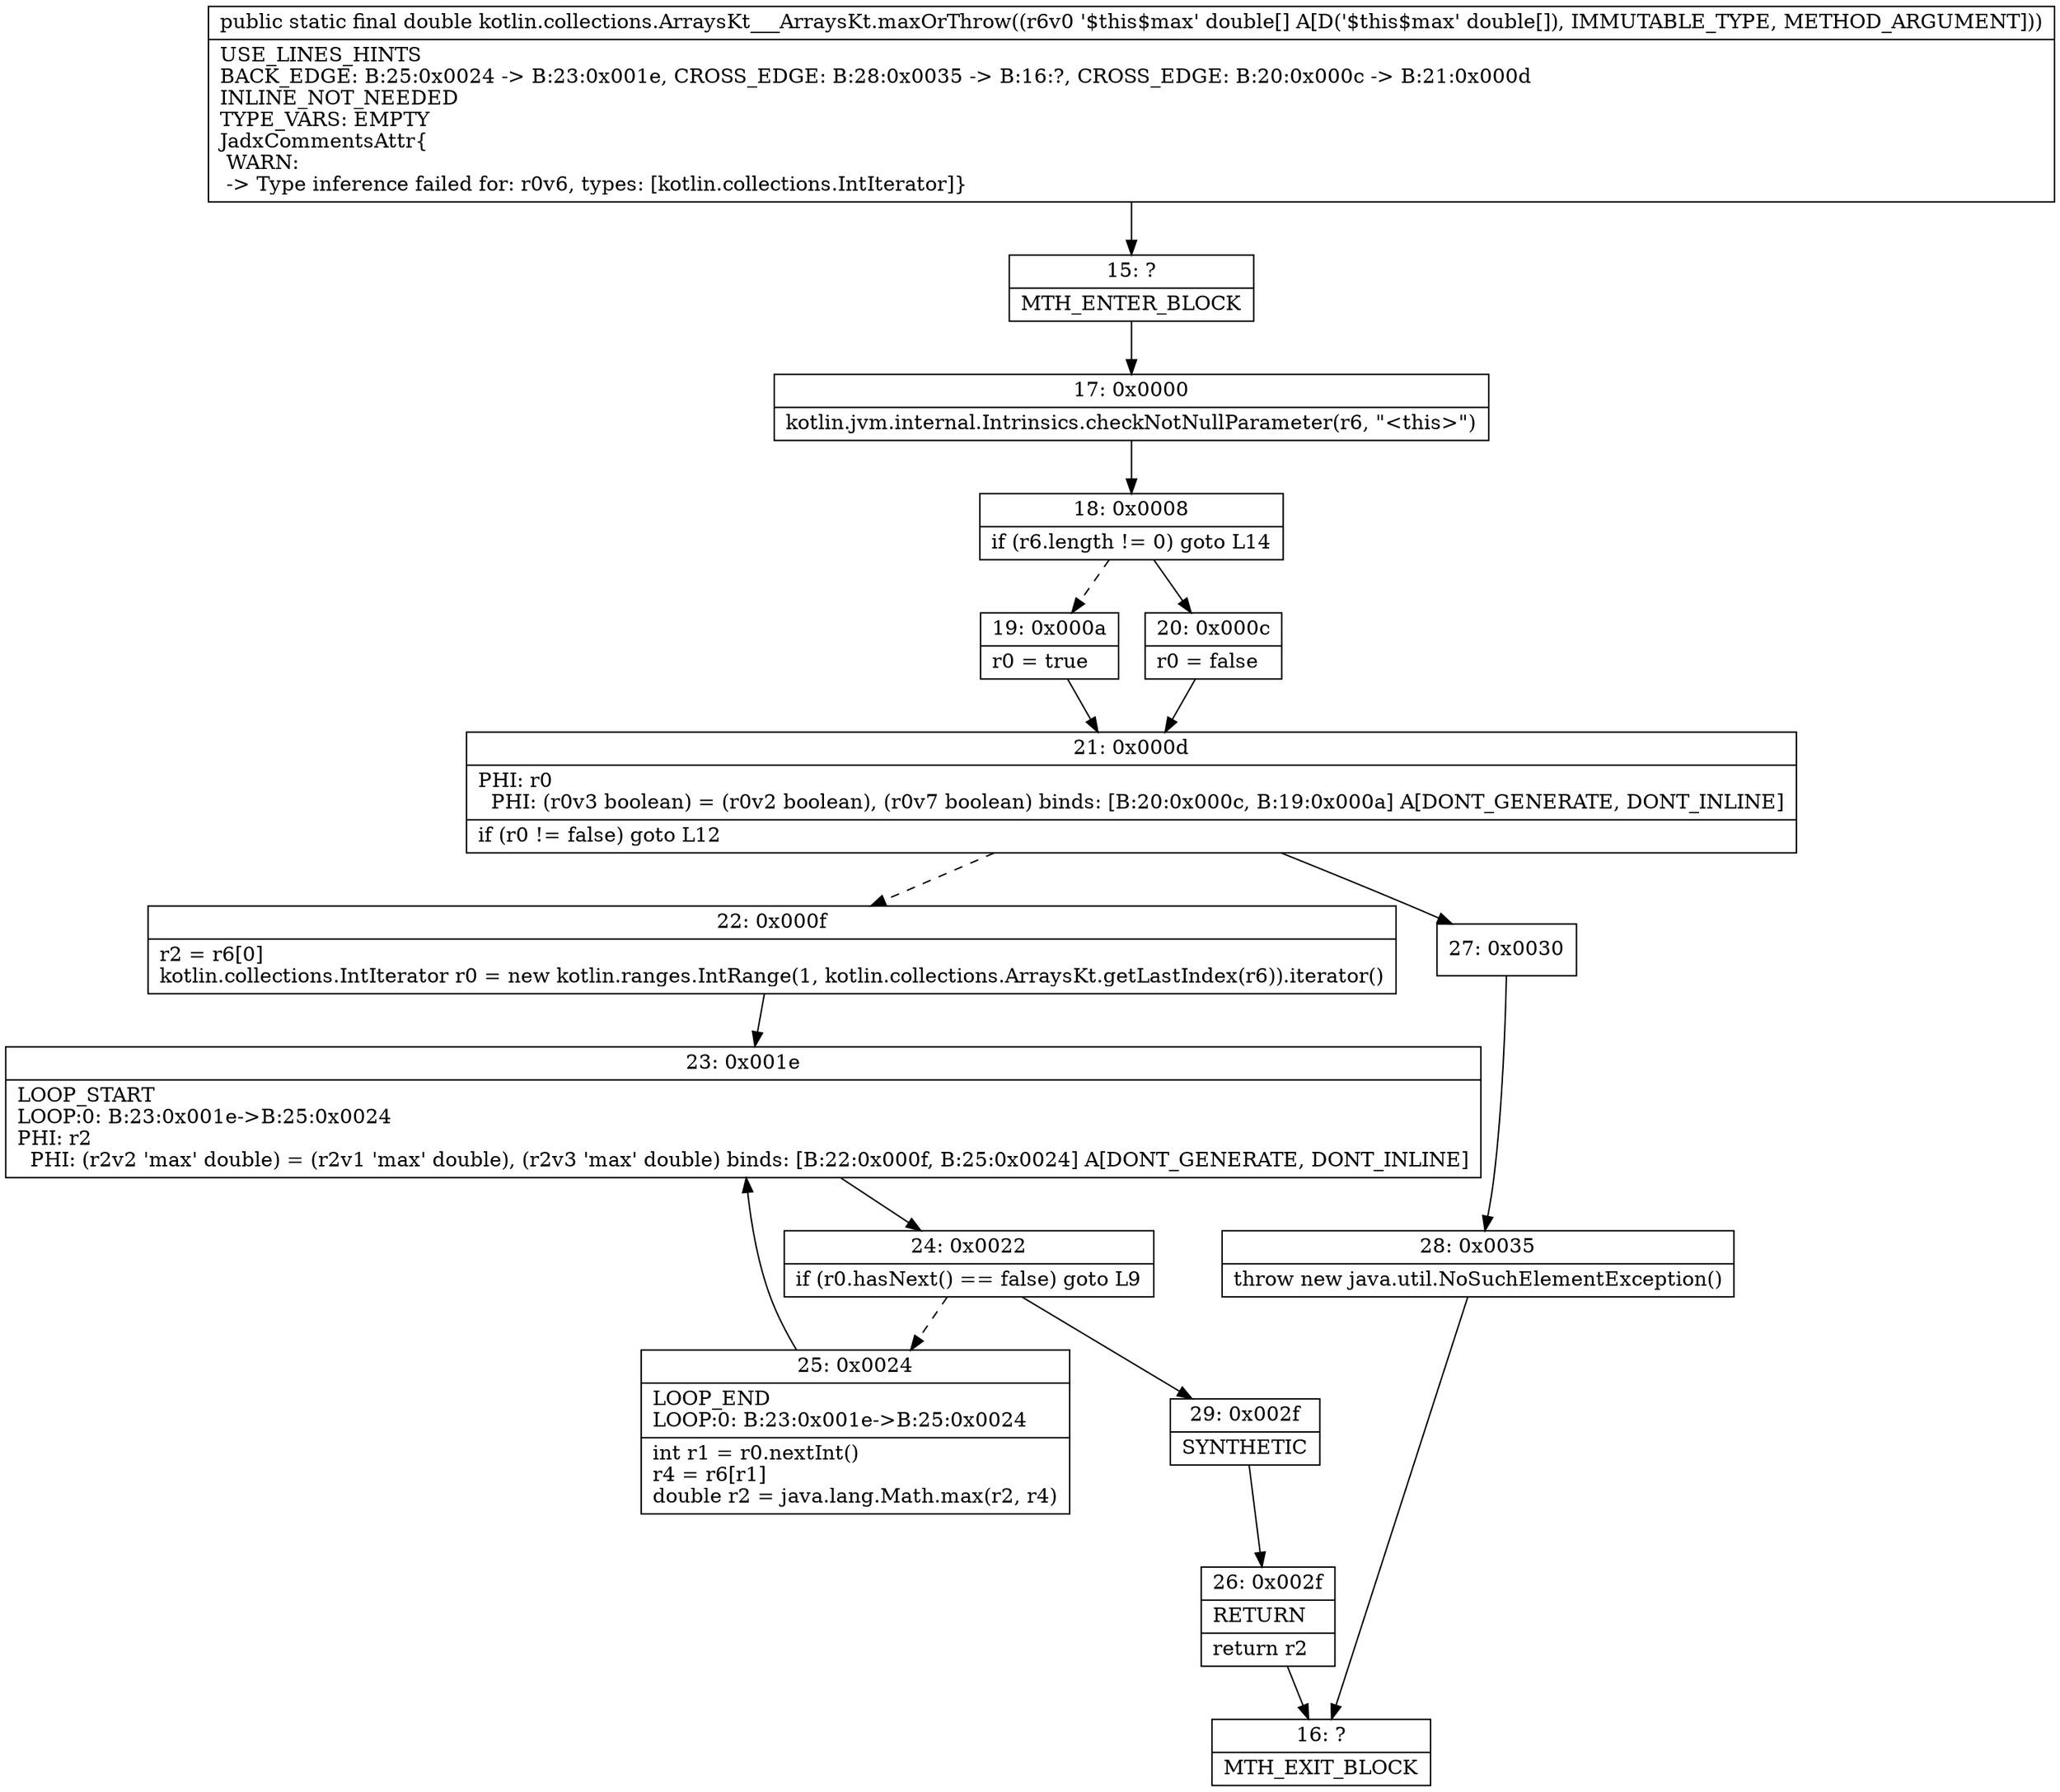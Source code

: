 digraph "CFG forkotlin.collections.ArraysKt___ArraysKt.maxOrThrow([D)D" {
Node_15 [shape=record,label="{15\:\ ?|MTH_ENTER_BLOCK\l}"];
Node_17 [shape=record,label="{17\:\ 0x0000|kotlin.jvm.internal.Intrinsics.checkNotNullParameter(r6, \"\<this\>\")\l}"];
Node_18 [shape=record,label="{18\:\ 0x0008|if (r6.length != 0) goto L14\l}"];
Node_19 [shape=record,label="{19\:\ 0x000a|r0 = true\l}"];
Node_21 [shape=record,label="{21\:\ 0x000d|PHI: r0 \l  PHI: (r0v3 boolean) = (r0v2 boolean), (r0v7 boolean) binds: [B:20:0x000c, B:19:0x000a] A[DONT_GENERATE, DONT_INLINE]\l|if (r0 != false) goto L12\l}"];
Node_22 [shape=record,label="{22\:\ 0x000f|r2 = r6[0]\lkotlin.collections.IntIterator r0 = new kotlin.ranges.IntRange(1, kotlin.collections.ArraysKt.getLastIndex(r6)).iterator()\l}"];
Node_23 [shape=record,label="{23\:\ 0x001e|LOOP_START\lLOOP:0: B:23:0x001e\-\>B:25:0x0024\lPHI: r2 \l  PHI: (r2v2 'max' double) = (r2v1 'max' double), (r2v3 'max' double) binds: [B:22:0x000f, B:25:0x0024] A[DONT_GENERATE, DONT_INLINE]\l}"];
Node_24 [shape=record,label="{24\:\ 0x0022|if (r0.hasNext() == false) goto L9\l}"];
Node_25 [shape=record,label="{25\:\ 0x0024|LOOP_END\lLOOP:0: B:23:0x001e\-\>B:25:0x0024\l|int r1 = r0.nextInt()\lr4 = r6[r1]\ldouble r2 = java.lang.Math.max(r2, r4)\l}"];
Node_29 [shape=record,label="{29\:\ 0x002f|SYNTHETIC\l}"];
Node_26 [shape=record,label="{26\:\ 0x002f|RETURN\l|return r2\l}"];
Node_16 [shape=record,label="{16\:\ ?|MTH_EXIT_BLOCK\l}"];
Node_27 [shape=record,label="{27\:\ 0x0030}"];
Node_28 [shape=record,label="{28\:\ 0x0035|throw new java.util.NoSuchElementException()\l}"];
Node_20 [shape=record,label="{20\:\ 0x000c|r0 = false\l}"];
MethodNode[shape=record,label="{public static final double kotlin.collections.ArraysKt___ArraysKt.maxOrThrow((r6v0 '$this$max' double[] A[D('$this$max' double[]), IMMUTABLE_TYPE, METHOD_ARGUMENT]))  | USE_LINES_HINTS\lBACK_EDGE: B:25:0x0024 \-\> B:23:0x001e, CROSS_EDGE: B:28:0x0035 \-\> B:16:?, CROSS_EDGE: B:20:0x000c \-\> B:21:0x000d\lINLINE_NOT_NEEDED\lTYPE_VARS: EMPTY\lJadxCommentsAttr\{\l WARN: \l \-\> Type inference failed for: r0v6, types: [kotlin.collections.IntIterator]\}\l}"];
MethodNode -> Node_15;Node_15 -> Node_17;
Node_17 -> Node_18;
Node_18 -> Node_19[style=dashed];
Node_18 -> Node_20;
Node_19 -> Node_21;
Node_21 -> Node_22[style=dashed];
Node_21 -> Node_27;
Node_22 -> Node_23;
Node_23 -> Node_24;
Node_24 -> Node_25[style=dashed];
Node_24 -> Node_29;
Node_25 -> Node_23;
Node_29 -> Node_26;
Node_26 -> Node_16;
Node_27 -> Node_28;
Node_28 -> Node_16;
Node_20 -> Node_21;
}

